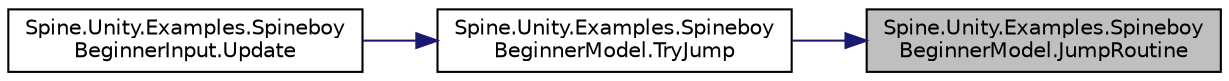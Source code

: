 digraph "Spine.Unity.Examples.SpineboyBeginnerModel.JumpRoutine"
{
 // LATEX_PDF_SIZE
  edge [fontname="Helvetica",fontsize="10",labelfontname="Helvetica",labelfontsize="10"];
  node [fontname="Helvetica",fontsize="10",shape=record];
  rankdir="RL";
  Node1 [label="Spine.Unity.Examples.Spineboy\lBeginnerModel.JumpRoutine",height=0.2,width=0.4,color="black", fillcolor="grey75", style="filled", fontcolor="black",tooltip=" "];
  Node1 -> Node2 [dir="back",color="midnightblue",fontsize="10",style="solid"];
  Node2 [label="Spine.Unity.Examples.Spineboy\lBeginnerModel.TryJump",height=0.2,width=0.4,color="black", fillcolor="white", style="filled",URL="$class_spine_1_1_unity_1_1_examples_1_1_spineboy_beginner_model.html#ada76fe78783f56154e4664618fdaa64b",tooltip=" "];
  Node2 -> Node3 [dir="back",color="midnightblue",fontsize="10",style="solid"];
  Node3 [label="Spine.Unity.Examples.Spineboy\lBeginnerInput.Update",height=0.2,width=0.4,color="black", fillcolor="white", style="filled",URL="$class_spine_1_1_unity_1_1_examples_1_1_spineboy_beginner_input.html#a771b23524be63c0bc92987207af264e8",tooltip=" "];
}
